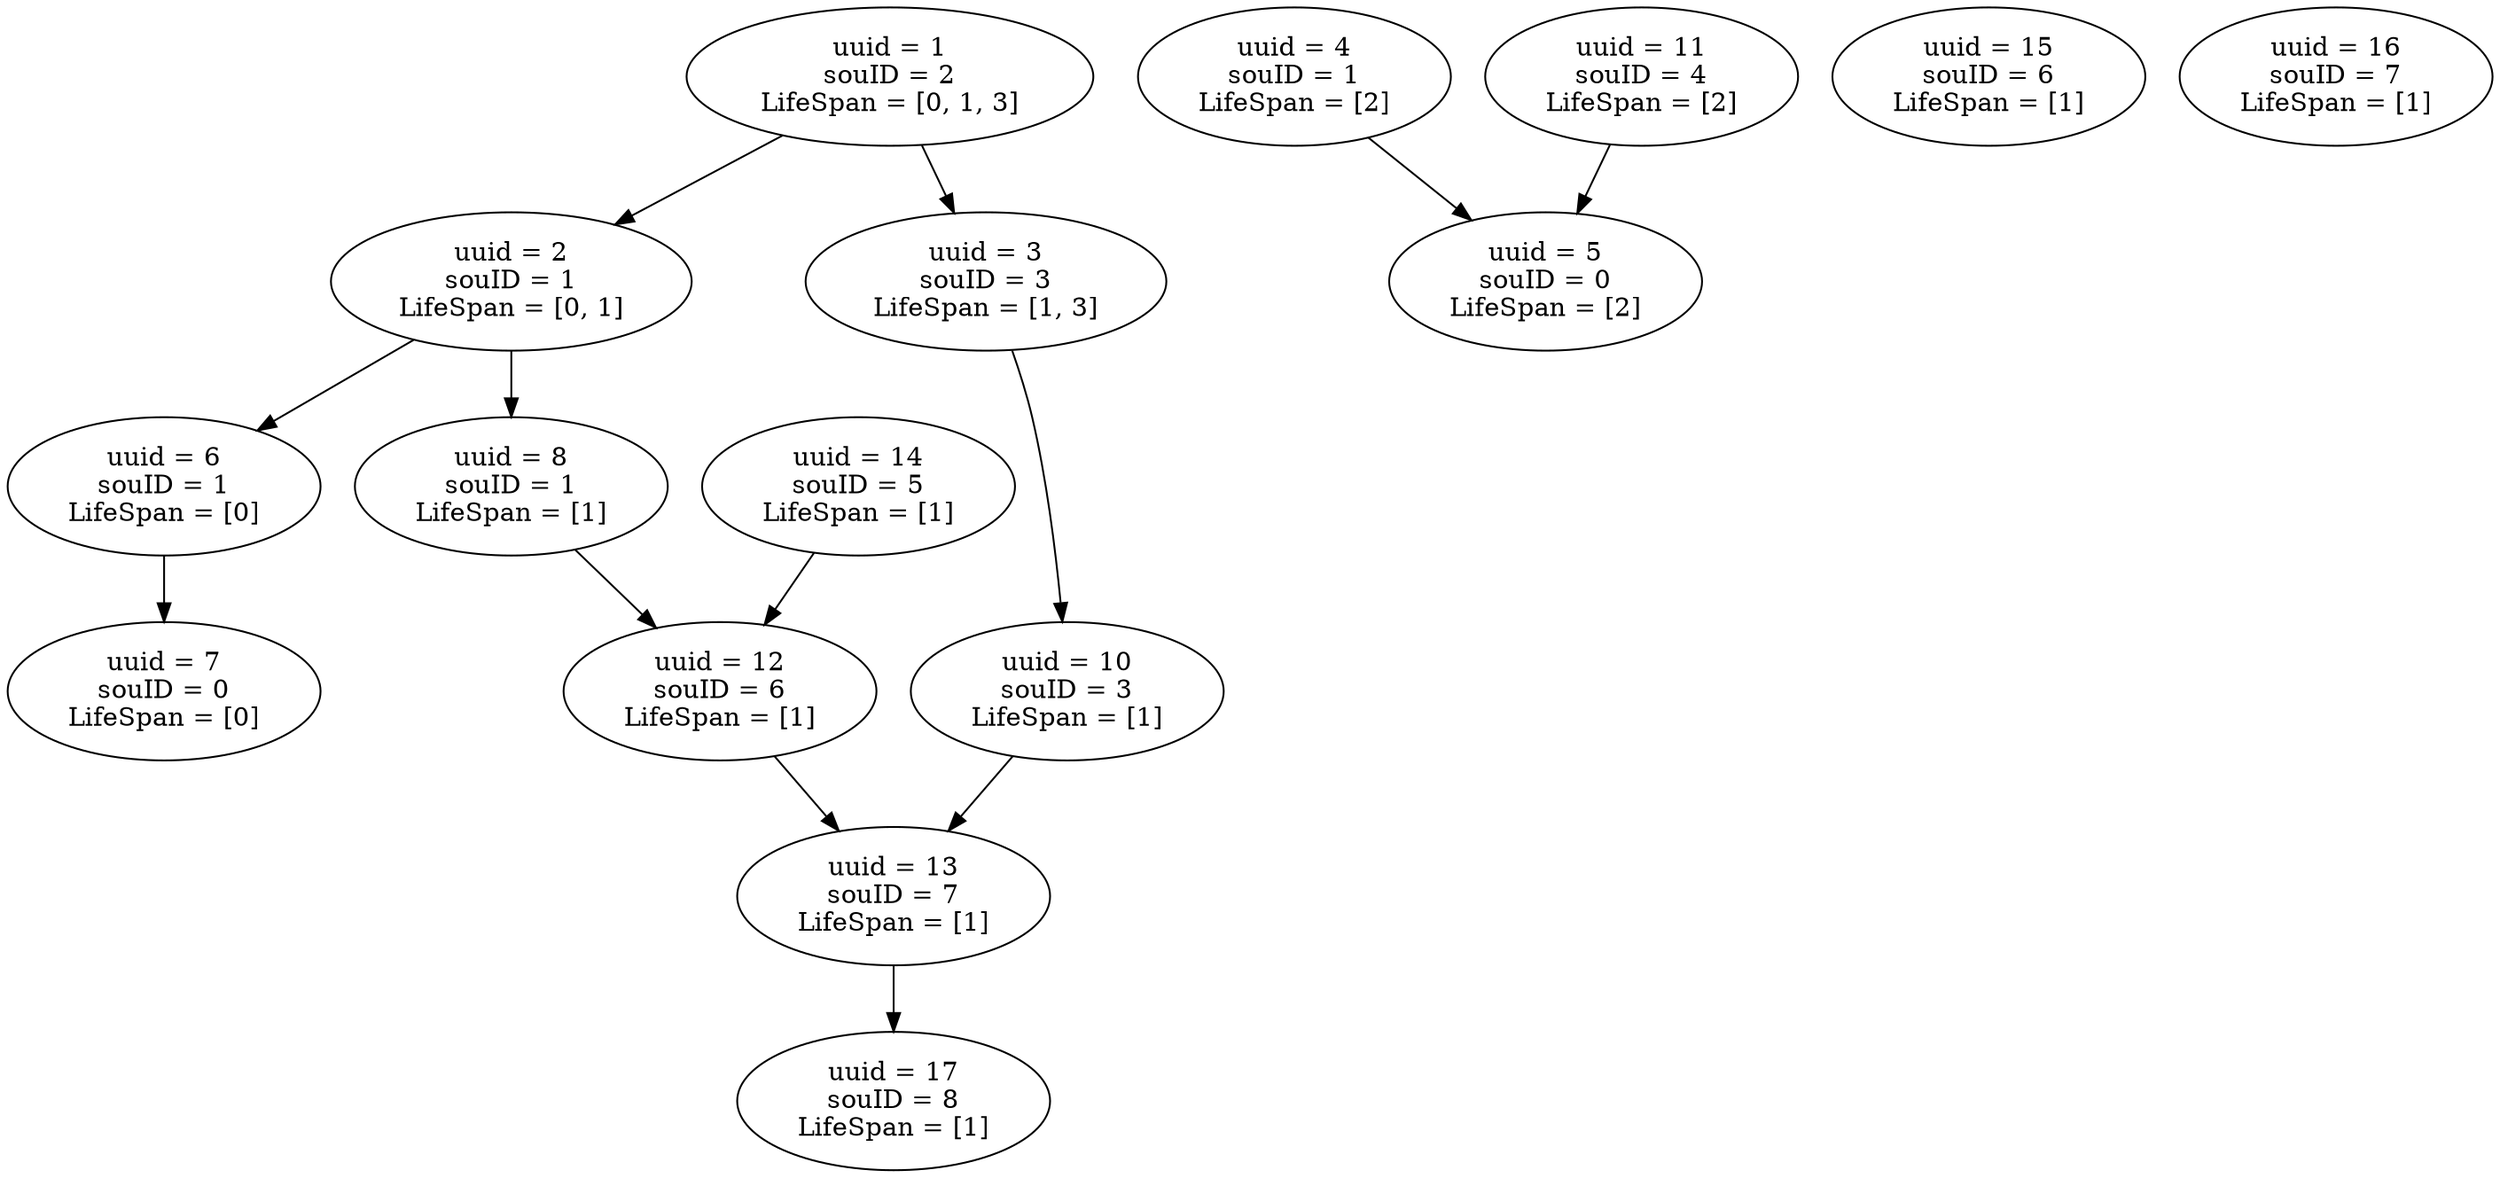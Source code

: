 // IindexGraph
digraph {
	1 [label="uuid = 1
souID = 2
LifeSpan = [0, 1, 3]"]
	2 [label="uuid = 2
souID = 1
LifeSpan = [0, 1]"]
	3 [label="uuid = 3
souID = 3
LifeSpan = [1, 3]"]
	4 [label="uuid = 4
souID = 1
LifeSpan = [2]"]
	5 [label="uuid = 5
souID = 0
LifeSpan = [2]"]
	6 [label="uuid = 6
souID = 1
LifeSpan = [0]"]
	7 [label="uuid = 7
souID = 0
LifeSpan = [0]"]
	8 [label="uuid = 8
souID = 1
LifeSpan = [1]"]
	10 [label="uuid = 10
souID = 3
LifeSpan = [1]"]
	11 [label="uuid = 11
souID = 4
LifeSpan = [2]"]
	12 [label="uuid = 12
souID = 6
LifeSpan = [1]"]
	13 [label="uuid = 13
souID = 7
LifeSpan = [1]"]
	14 [label="uuid = 14
souID = 5
LifeSpan = [1]"]
	15 [label="uuid = 15
souID = 6
LifeSpan = [1]"]
	16 [label="uuid = 16
souID = 7
LifeSpan = [1]"]
	17 [label="uuid = 17
souID = 8
LifeSpan = [1]"]
	1 -> 2
	1 -> 3
	2 -> 6
	2 -> 8
	3 -> 10
	4 -> 5
	6 -> 7
	8 -> 12
	10 -> 13
	11 -> 5
	12 -> 13
	13 -> 17
	14 -> 12
}
